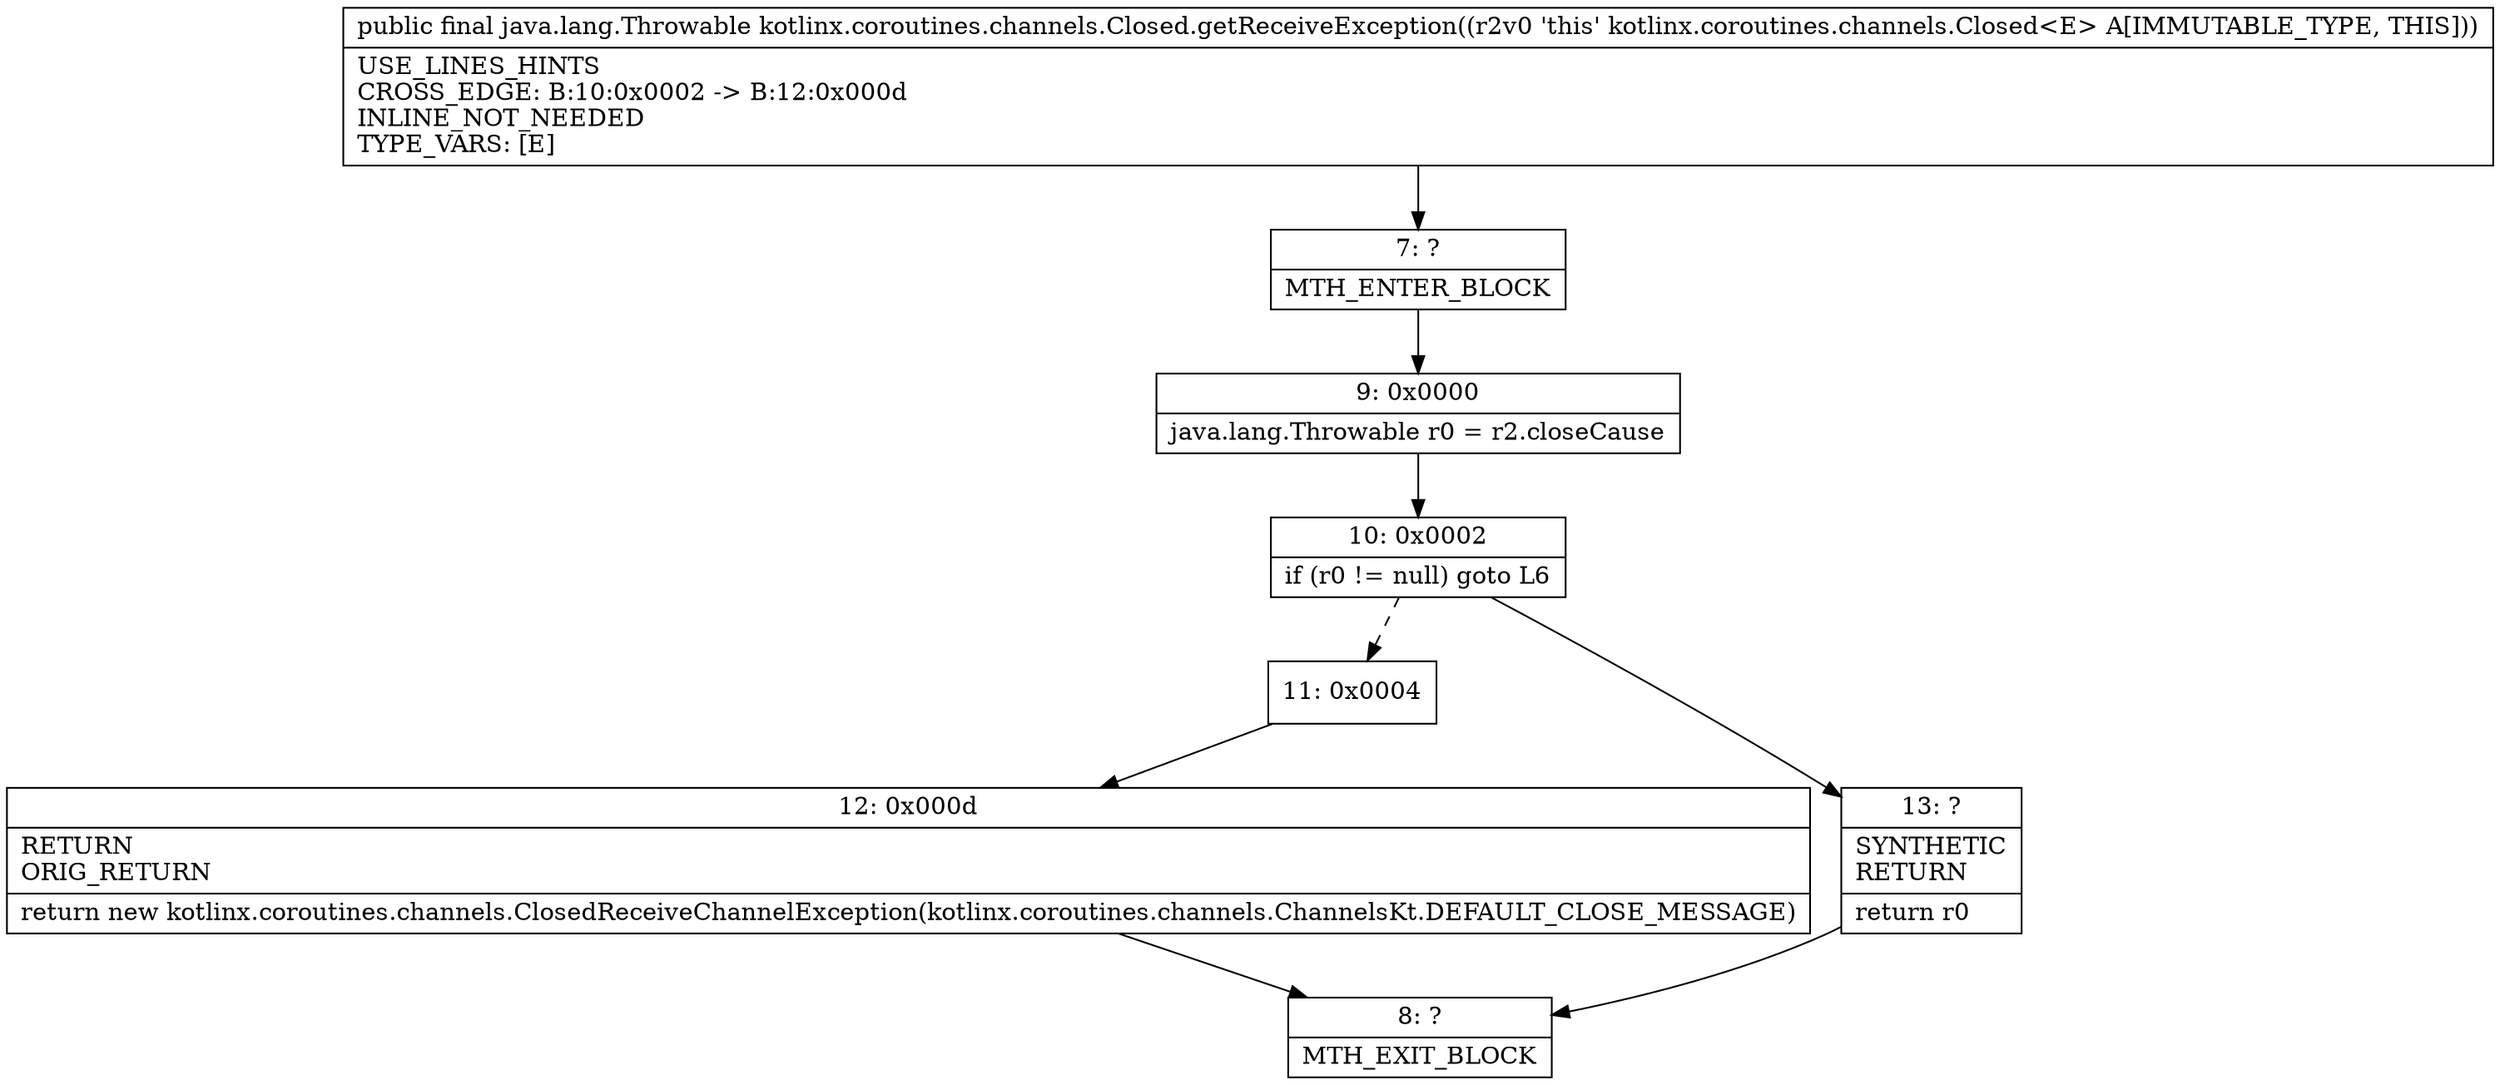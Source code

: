 digraph "CFG forkotlinx.coroutines.channels.Closed.getReceiveException()Ljava\/lang\/Throwable;" {
Node_7 [shape=record,label="{7\:\ ?|MTH_ENTER_BLOCK\l}"];
Node_9 [shape=record,label="{9\:\ 0x0000|java.lang.Throwable r0 = r2.closeCause\l}"];
Node_10 [shape=record,label="{10\:\ 0x0002|if (r0 != null) goto L6\l}"];
Node_11 [shape=record,label="{11\:\ 0x0004}"];
Node_12 [shape=record,label="{12\:\ 0x000d|RETURN\lORIG_RETURN\l|return new kotlinx.coroutines.channels.ClosedReceiveChannelException(kotlinx.coroutines.channels.ChannelsKt.DEFAULT_CLOSE_MESSAGE)\l}"];
Node_8 [shape=record,label="{8\:\ ?|MTH_EXIT_BLOCK\l}"];
Node_13 [shape=record,label="{13\:\ ?|SYNTHETIC\lRETURN\l|return r0\l}"];
MethodNode[shape=record,label="{public final java.lang.Throwable kotlinx.coroutines.channels.Closed.getReceiveException((r2v0 'this' kotlinx.coroutines.channels.Closed\<E\> A[IMMUTABLE_TYPE, THIS]))  | USE_LINES_HINTS\lCROSS_EDGE: B:10:0x0002 \-\> B:12:0x000d\lINLINE_NOT_NEEDED\lTYPE_VARS: [E]\l}"];
MethodNode -> Node_7;Node_7 -> Node_9;
Node_9 -> Node_10;
Node_10 -> Node_11[style=dashed];
Node_10 -> Node_13;
Node_11 -> Node_12;
Node_12 -> Node_8;
Node_13 -> Node_8;
}

